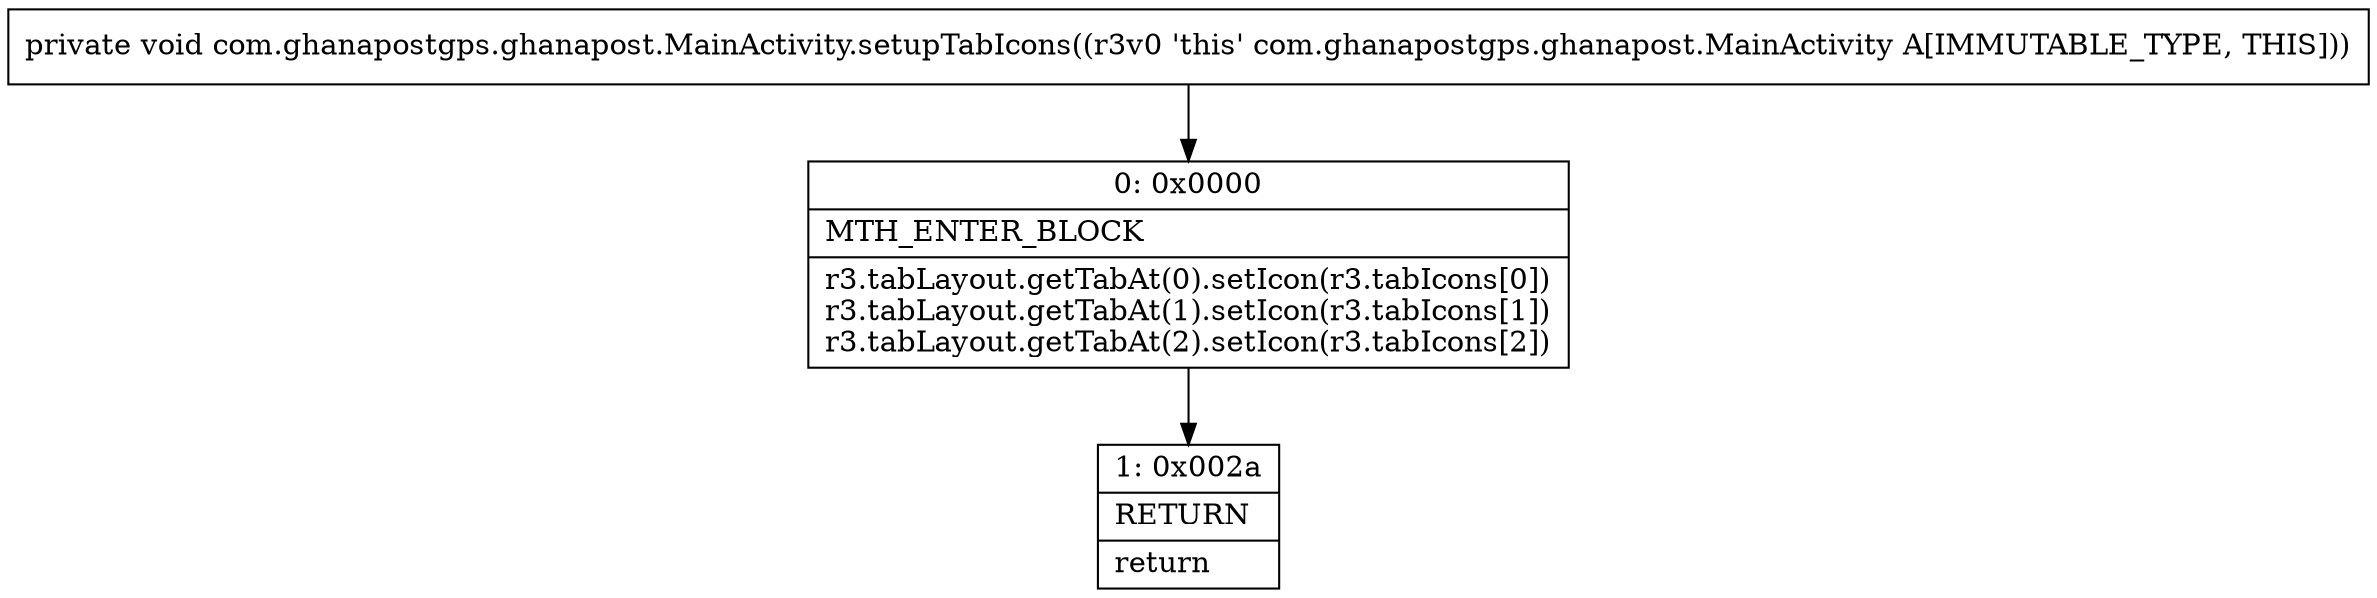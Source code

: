 digraph "CFG forcom.ghanapostgps.ghanapost.MainActivity.setupTabIcons()V" {
Node_0 [shape=record,label="{0\:\ 0x0000|MTH_ENTER_BLOCK\l|r3.tabLayout.getTabAt(0).setIcon(r3.tabIcons[0])\lr3.tabLayout.getTabAt(1).setIcon(r3.tabIcons[1])\lr3.tabLayout.getTabAt(2).setIcon(r3.tabIcons[2])\l}"];
Node_1 [shape=record,label="{1\:\ 0x002a|RETURN\l|return\l}"];
MethodNode[shape=record,label="{private void com.ghanapostgps.ghanapost.MainActivity.setupTabIcons((r3v0 'this' com.ghanapostgps.ghanapost.MainActivity A[IMMUTABLE_TYPE, THIS])) }"];
MethodNode -> Node_0;
Node_0 -> Node_1;
}


